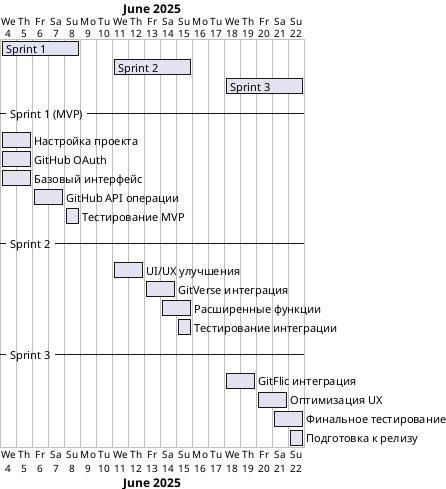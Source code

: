 @startgantt
project starts 2025-06-04

[Sprint 1] starts 2025-06-04 and lasts 5 days
[Sprint 2] starts 2025-06-11 and lasts 5 days
[Sprint 3] starts 2025-06-18 and lasts 5 days

-- Sprint 1 (MVP) --
[Настройка проекта] starts 2025-06-04 and lasts 2 days
[GitHub OAuth] starts 2025-06-04 and lasts 2 days
[Базовый интерфейс] starts 2025-06-04 and lasts 2 days
[GitHub API операции] starts 2025-06-06 and lasts 2 days
[Тестирование MVP] starts 2025-06-08 and lasts 1 days

-- Sprint 2 --
[UI/UX улучшения] starts 2025-06-11 and lasts 2 days
[GitVerse интеграция] starts 2025-06-13 and lasts 2 days
[Расширенные функции] starts 2025-06-14 and lasts 2 days
[Тестирование интеграции] starts 2025-06-15 and lasts 1 days

-- Sprint 3 --
[GitFlic интеграция] starts 2025-06-18 and lasts 2 days
[Оптимизация UX] starts 2025-06-20 and lasts 2 days
[Финальное тестирование] starts 2025-06-21 and lasts 2 days
[Подготовка к релизу] starts 2025-06-22 and lasts 1 days
@endgantt 
